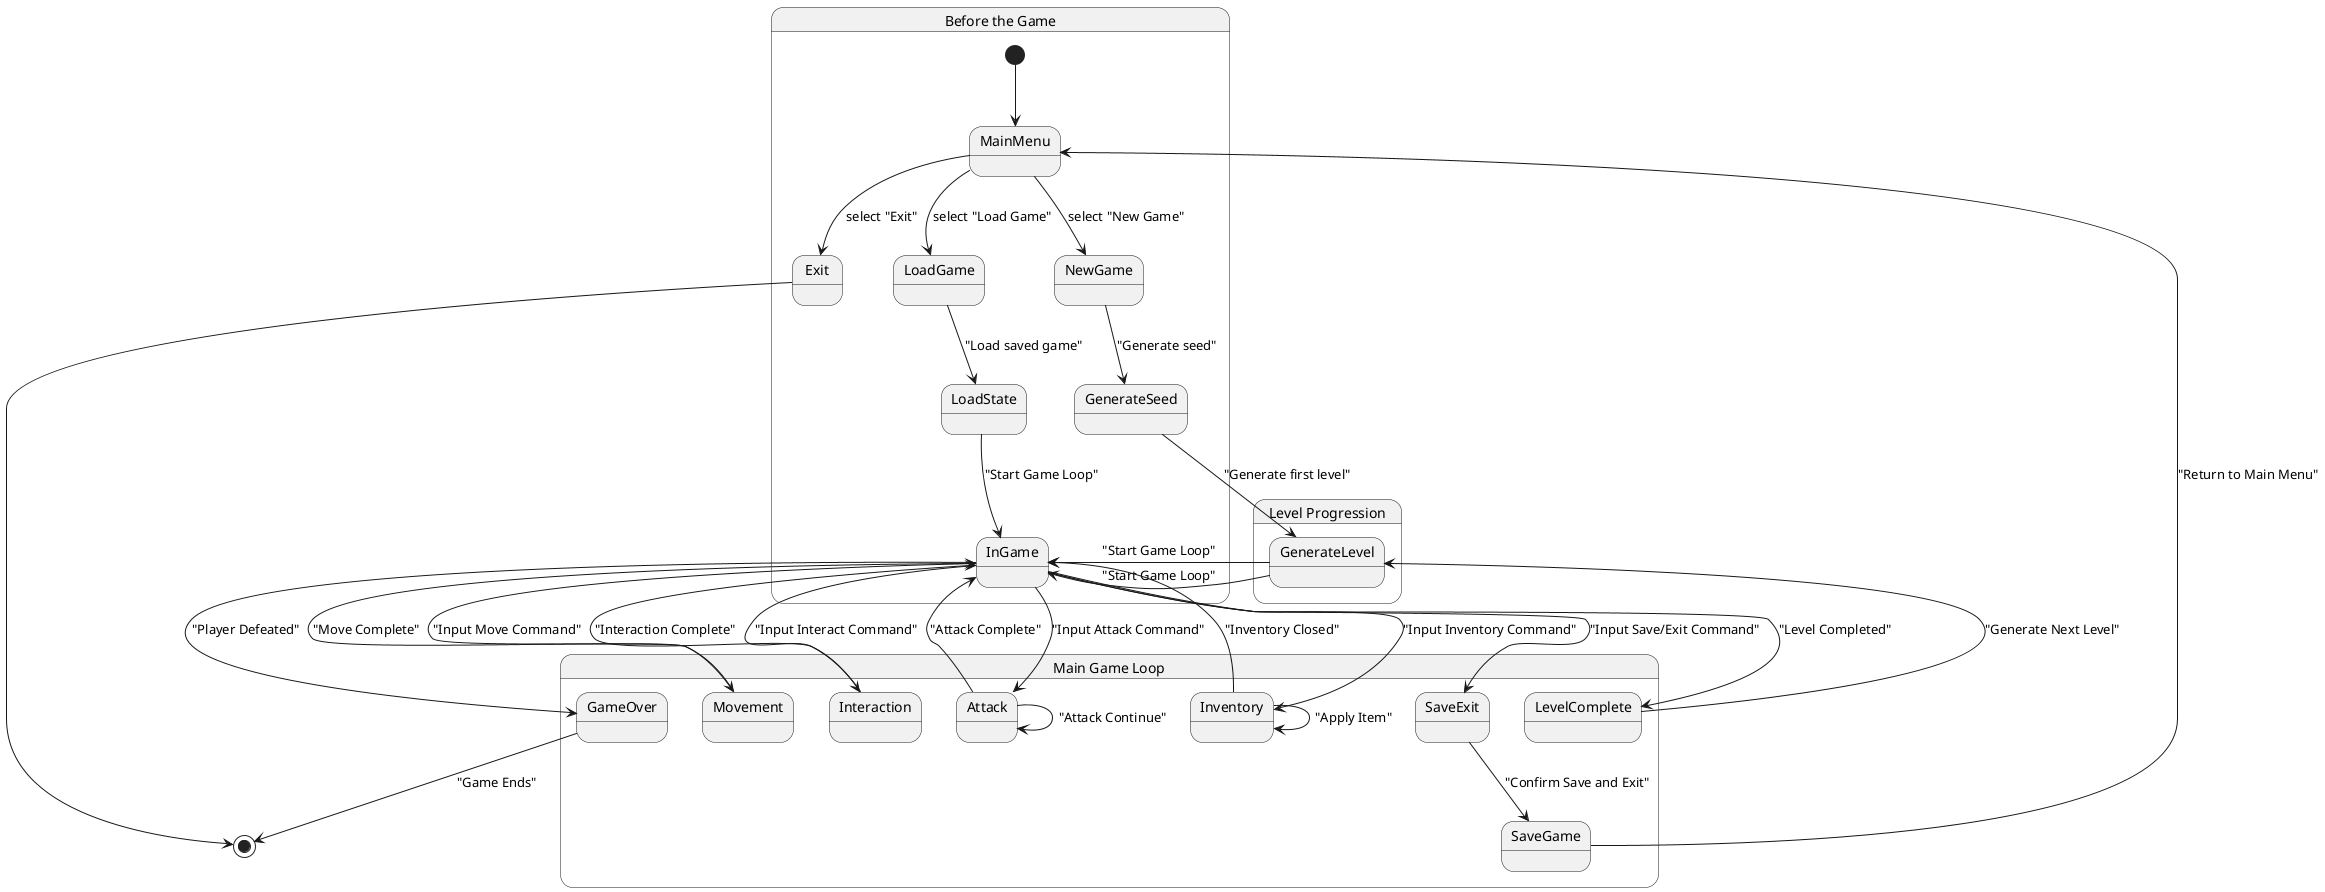 @startuml
state "Before the Game" as BeforeGame {
    [*] --> MainMenu
    MainMenu --> NewGame : select "New Game"
    MainMenu --> LoadGame : select "Load Game"
    MainMenu --> Exit : select "Exit"

NewGame --> GenerateSeed : "Generate seed"
    LoadGame --> LoadState : "Load saved game"
    LoadState --> InGame : "Start Game Loop"
}

state "Level Progression" as LevelProgression {
    GenerateSeed --> GenerateLevel : "Generate first level"
    GenerateLevel --> InGame : "Start Game Loop"
}

state "Main Game Loop" as MainGameLoop {

    state "InGame" as InGame <<highlighted>>
    GenerateLevel --> InGame : "Start Game Loop"

    InGame --> Movement : "Input Move Command"
    InGame --> Interaction : "Input Interact Command"
    InGame --> Attack : "Input Attack Command"
    InGame --> Inventory : "Input Inventory Command"
    InGame --> SaveExit : "Input Save/Exit Command"
    InGame --> LevelComplete : "Level Completed"
    InGame --> GameOver : "Player Defeated"

    Movement --> InGame : "Move Complete"
    Interaction --> InGame : "Interaction Complete"
    Attack --> InGame : "Attack Complete"
    Attack --> Attack : "Attack Continue"
    Inventory --> InGame : "Inventory Closed"
    Inventory --> Inventory : "Apply Item"
    SaveExit --> SaveGame : "Confirm Save and Exit"

    LevelComplete --> GenerateLevel : "Generate Next Level"
}

SaveGame --> MainMenu : "Return to Main Menu"

GameOver --> [*] : "Game Ends"

Exit --> [*]
@enduml

